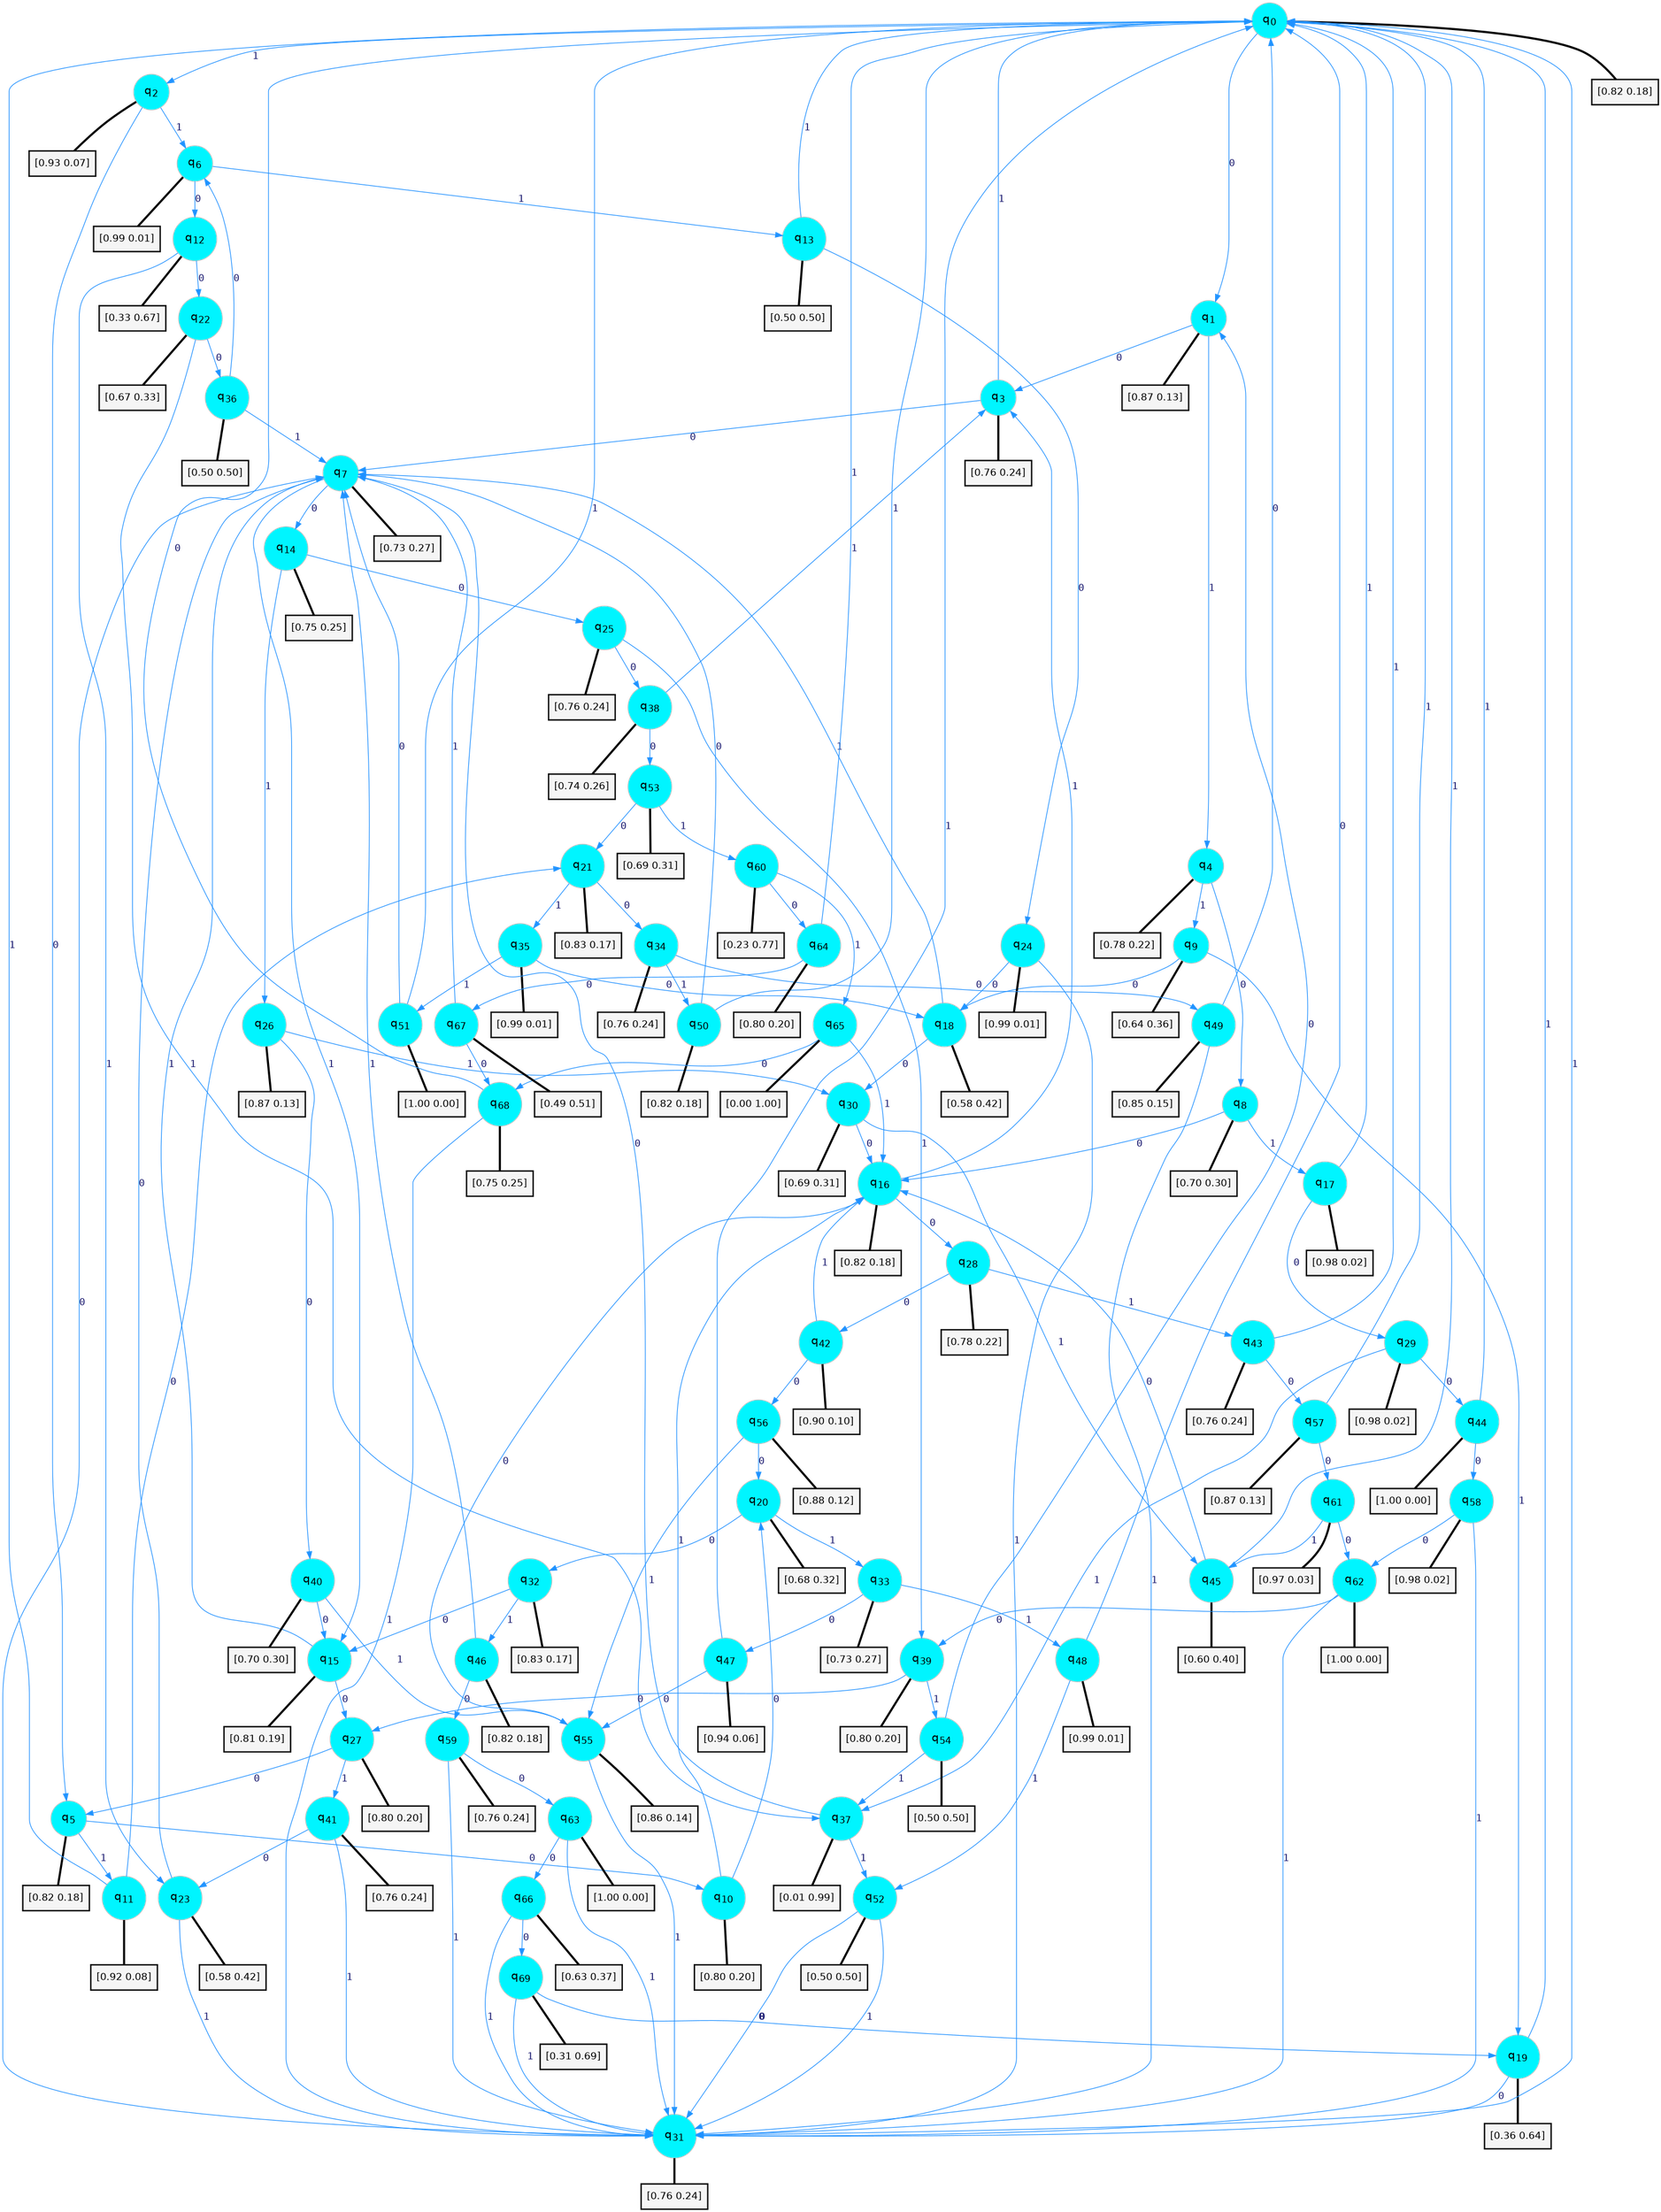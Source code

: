 digraph G {
graph [
bgcolor=transparent, dpi=300, rankdir=TD, size="40,25"];
node [
color=gray, fillcolor=turquoise1, fontcolor=black, fontname=Helvetica, fontsize=16, fontweight=bold, shape=circle, style=filled];
edge [
arrowsize=1, color=dodgerblue1, fontcolor=midnightblue, fontname=courier, fontweight=bold, penwidth=1, style=solid, weight=20];
0[label=<q<SUB>0</SUB>>];
1[label=<q<SUB>1</SUB>>];
2[label=<q<SUB>2</SUB>>];
3[label=<q<SUB>3</SUB>>];
4[label=<q<SUB>4</SUB>>];
5[label=<q<SUB>5</SUB>>];
6[label=<q<SUB>6</SUB>>];
7[label=<q<SUB>7</SUB>>];
8[label=<q<SUB>8</SUB>>];
9[label=<q<SUB>9</SUB>>];
10[label=<q<SUB>10</SUB>>];
11[label=<q<SUB>11</SUB>>];
12[label=<q<SUB>12</SUB>>];
13[label=<q<SUB>13</SUB>>];
14[label=<q<SUB>14</SUB>>];
15[label=<q<SUB>15</SUB>>];
16[label=<q<SUB>16</SUB>>];
17[label=<q<SUB>17</SUB>>];
18[label=<q<SUB>18</SUB>>];
19[label=<q<SUB>19</SUB>>];
20[label=<q<SUB>20</SUB>>];
21[label=<q<SUB>21</SUB>>];
22[label=<q<SUB>22</SUB>>];
23[label=<q<SUB>23</SUB>>];
24[label=<q<SUB>24</SUB>>];
25[label=<q<SUB>25</SUB>>];
26[label=<q<SUB>26</SUB>>];
27[label=<q<SUB>27</SUB>>];
28[label=<q<SUB>28</SUB>>];
29[label=<q<SUB>29</SUB>>];
30[label=<q<SUB>30</SUB>>];
31[label=<q<SUB>31</SUB>>];
32[label=<q<SUB>32</SUB>>];
33[label=<q<SUB>33</SUB>>];
34[label=<q<SUB>34</SUB>>];
35[label=<q<SUB>35</SUB>>];
36[label=<q<SUB>36</SUB>>];
37[label=<q<SUB>37</SUB>>];
38[label=<q<SUB>38</SUB>>];
39[label=<q<SUB>39</SUB>>];
40[label=<q<SUB>40</SUB>>];
41[label=<q<SUB>41</SUB>>];
42[label=<q<SUB>42</SUB>>];
43[label=<q<SUB>43</SUB>>];
44[label=<q<SUB>44</SUB>>];
45[label=<q<SUB>45</SUB>>];
46[label=<q<SUB>46</SUB>>];
47[label=<q<SUB>47</SUB>>];
48[label=<q<SUB>48</SUB>>];
49[label=<q<SUB>49</SUB>>];
50[label=<q<SUB>50</SUB>>];
51[label=<q<SUB>51</SUB>>];
52[label=<q<SUB>52</SUB>>];
53[label=<q<SUB>53</SUB>>];
54[label=<q<SUB>54</SUB>>];
55[label=<q<SUB>55</SUB>>];
56[label=<q<SUB>56</SUB>>];
57[label=<q<SUB>57</SUB>>];
58[label=<q<SUB>58</SUB>>];
59[label=<q<SUB>59</SUB>>];
60[label=<q<SUB>60</SUB>>];
61[label=<q<SUB>61</SUB>>];
62[label=<q<SUB>62</SUB>>];
63[label=<q<SUB>63</SUB>>];
64[label=<q<SUB>64</SUB>>];
65[label=<q<SUB>65</SUB>>];
66[label=<q<SUB>66</SUB>>];
67[label=<q<SUB>67</SUB>>];
68[label=<q<SUB>68</SUB>>];
69[label=<q<SUB>69</SUB>>];
70[label="[0.82 0.18]", shape=box,fontcolor=black, fontname=Helvetica, fontsize=14, penwidth=2, fillcolor=whitesmoke,color=black];
71[label="[0.87 0.13]", shape=box,fontcolor=black, fontname=Helvetica, fontsize=14, penwidth=2, fillcolor=whitesmoke,color=black];
72[label="[0.93 0.07]", shape=box,fontcolor=black, fontname=Helvetica, fontsize=14, penwidth=2, fillcolor=whitesmoke,color=black];
73[label="[0.76 0.24]", shape=box,fontcolor=black, fontname=Helvetica, fontsize=14, penwidth=2, fillcolor=whitesmoke,color=black];
74[label="[0.78 0.22]", shape=box,fontcolor=black, fontname=Helvetica, fontsize=14, penwidth=2, fillcolor=whitesmoke,color=black];
75[label="[0.82 0.18]", shape=box,fontcolor=black, fontname=Helvetica, fontsize=14, penwidth=2, fillcolor=whitesmoke,color=black];
76[label="[0.99 0.01]", shape=box,fontcolor=black, fontname=Helvetica, fontsize=14, penwidth=2, fillcolor=whitesmoke,color=black];
77[label="[0.73 0.27]", shape=box,fontcolor=black, fontname=Helvetica, fontsize=14, penwidth=2, fillcolor=whitesmoke,color=black];
78[label="[0.70 0.30]", shape=box,fontcolor=black, fontname=Helvetica, fontsize=14, penwidth=2, fillcolor=whitesmoke,color=black];
79[label="[0.64 0.36]", shape=box,fontcolor=black, fontname=Helvetica, fontsize=14, penwidth=2, fillcolor=whitesmoke,color=black];
80[label="[0.80 0.20]", shape=box,fontcolor=black, fontname=Helvetica, fontsize=14, penwidth=2, fillcolor=whitesmoke,color=black];
81[label="[0.92 0.08]", shape=box,fontcolor=black, fontname=Helvetica, fontsize=14, penwidth=2, fillcolor=whitesmoke,color=black];
82[label="[0.33 0.67]", shape=box,fontcolor=black, fontname=Helvetica, fontsize=14, penwidth=2, fillcolor=whitesmoke,color=black];
83[label="[0.50 0.50]", shape=box,fontcolor=black, fontname=Helvetica, fontsize=14, penwidth=2, fillcolor=whitesmoke,color=black];
84[label="[0.75 0.25]", shape=box,fontcolor=black, fontname=Helvetica, fontsize=14, penwidth=2, fillcolor=whitesmoke,color=black];
85[label="[0.81 0.19]", shape=box,fontcolor=black, fontname=Helvetica, fontsize=14, penwidth=2, fillcolor=whitesmoke,color=black];
86[label="[0.82 0.18]", shape=box,fontcolor=black, fontname=Helvetica, fontsize=14, penwidth=2, fillcolor=whitesmoke,color=black];
87[label="[0.98 0.02]", shape=box,fontcolor=black, fontname=Helvetica, fontsize=14, penwidth=2, fillcolor=whitesmoke,color=black];
88[label="[0.58 0.42]", shape=box,fontcolor=black, fontname=Helvetica, fontsize=14, penwidth=2, fillcolor=whitesmoke,color=black];
89[label="[0.36 0.64]", shape=box,fontcolor=black, fontname=Helvetica, fontsize=14, penwidth=2, fillcolor=whitesmoke,color=black];
90[label="[0.68 0.32]", shape=box,fontcolor=black, fontname=Helvetica, fontsize=14, penwidth=2, fillcolor=whitesmoke,color=black];
91[label="[0.83 0.17]", shape=box,fontcolor=black, fontname=Helvetica, fontsize=14, penwidth=2, fillcolor=whitesmoke,color=black];
92[label="[0.67 0.33]", shape=box,fontcolor=black, fontname=Helvetica, fontsize=14, penwidth=2, fillcolor=whitesmoke,color=black];
93[label="[0.58 0.42]", shape=box,fontcolor=black, fontname=Helvetica, fontsize=14, penwidth=2, fillcolor=whitesmoke,color=black];
94[label="[0.99 0.01]", shape=box,fontcolor=black, fontname=Helvetica, fontsize=14, penwidth=2, fillcolor=whitesmoke,color=black];
95[label="[0.76 0.24]", shape=box,fontcolor=black, fontname=Helvetica, fontsize=14, penwidth=2, fillcolor=whitesmoke,color=black];
96[label="[0.87 0.13]", shape=box,fontcolor=black, fontname=Helvetica, fontsize=14, penwidth=2, fillcolor=whitesmoke,color=black];
97[label="[0.80 0.20]", shape=box,fontcolor=black, fontname=Helvetica, fontsize=14, penwidth=2, fillcolor=whitesmoke,color=black];
98[label="[0.78 0.22]", shape=box,fontcolor=black, fontname=Helvetica, fontsize=14, penwidth=2, fillcolor=whitesmoke,color=black];
99[label="[0.98 0.02]", shape=box,fontcolor=black, fontname=Helvetica, fontsize=14, penwidth=2, fillcolor=whitesmoke,color=black];
100[label="[0.69 0.31]", shape=box,fontcolor=black, fontname=Helvetica, fontsize=14, penwidth=2, fillcolor=whitesmoke,color=black];
101[label="[0.76 0.24]", shape=box,fontcolor=black, fontname=Helvetica, fontsize=14, penwidth=2, fillcolor=whitesmoke,color=black];
102[label="[0.83 0.17]", shape=box,fontcolor=black, fontname=Helvetica, fontsize=14, penwidth=2, fillcolor=whitesmoke,color=black];
103[label="[0.73 0.27]", shape=box,fontcolor=black, fontname=Helvetica, fontsize=14, penwidth=2, fillcolor=whitesmoke,color=black];
104[label="[0.76 0.24]", shape=box,fontcolor=black, fontname=Helvetica, fontsize=14, penwidth=2, fillcolor=whitesmoke,color=black];
105[label="[0.99 0.01]", shape=box,fontcolor=black, fontname=Helvetica, fontsize=14, penwidth=2, fillcolor=whitesmoke,color=black];
106[label="[0.50 0.50]", shape=box,fontcolor=black, fontname=Helvetica, fontsize=14, penwidth=2, fillcolor=whitesmoke,color=black];
107[label="[0.01 0.99]", shape=box,fontcolor=black, fontname=Helvetica, fontsize=14, penwidth=2, fillcolor=whitesmoke,color=black];
108[label="[0.74 0.26]", shape=box,fontcolor=black, fontname=Helvetica, fontsize=14, penwidth=2, fillcolor=whitesmoke,color=black];
109[label="[0.80 0.20]", shape=box,fontcolor=black, fontname=Helvetica, fontsize=14, penwidth=2, fillcolor=whitesmoke,color=black];
110[label="[0.70 0.30]", shape=box,fontcolor=black, fontname=Helvetica, fontsize=14, penwidth=2, fillcolor=whitesmoke,color=black];
111[label="[0.76 0.24]", shape=box,fontcolor=black, fontname=Helvetica, fontsize=14, penwidth=2, fillcolor=whitesmoke,color=black];
112[label="[0.90 0.10]", shape=box,fontcolor=black, fontname=Helvetica, fontsize=14, penwidth=2, fillcolor=whitesmoke,color=black];
113[label="[0.76 0.24]", shape=box,fontcolor=black, fontname=Helvetica, fontsize=14, penwidth=2, fillcolor=whitesmoke,color=black];
114[label="[1.00 0.00]", shape=box,fontcolor=black, fontname=Helvetica, fontsize=14, penwidth=2, fillcolor=whitesmoke,color=black];
115[label="[0.60 0.40]", shape=box,fontcolor=black, fontname=Helvetica, fontsize=14, penwidth=2, fillcolor=whitesmoke,color=black];
116[label="[0.82 0.18]", shape=box,fontcolor=black, fontname=Helvetica, fontsize=14, penwidth=2, fillcolor=whitesmoke,color=black];
117[label="[0.94 0.06]", shape=box,fontcolor=black, fontname=Helvetica, fontsize=14, penwidth=2, fillcolor=whitesmoke,color=black];
118[label="[0.99 0.01]", shape=box,fontcolor=black, fontname=Helvetica, fontsize=14, penwidth=2, fillcolor=whitesmoke,color=black];
119[label="[0.85 0.15]", shape=box,fontcolor=black, fontname=Helvetica, fontsize=14, penwidth=2, fillcolor=whitesmoke,color=black];
120[label="[0.82 0.18]", shape=box,fontcolor=black, fontname=Helvetica, fontsize=14, penwidth=2, fillcolor=whitesmoke,color=black];
121[label="[1.00 0.00]", shape=box,fontcolor=black, fontname=Helvetica, fontsize=14, penwidth=2, fillcolor=whitesmoke,color=black];
122[label="[0.50 0.50]", shape=box,fontcolor=black, fontname=Helvetica, fontsize=14, penwidth=2, fillcolor=whitesmoke,color=black];
123[label="[0.69 0.31]", shape=box,fontcolor=black, fontname=Helvetica, fontsize=14, penwidth=2, fillcolor=whitesmoke,color=black];
124[label="[0.50 0.50]", shape=box,fontcolor=black, fontname=Helvetica, fontsize=14, penwidth=2, fillcolor=whitesmoke,color=black];
125[label="[0.86 0.14]", shape=box,fontcolor=black, fontname=Helvetica, fontsize=14, penwidth=2, fillcolor=whitesmoke,color=black];
126[label="[0.88 0.12]", shape=box,fontcolor=black, fontname=Helvetica, fontsize=14, penwidth=2, fillcolor=whitesmoke,color=black];
127[label="[0.87 0.13]", shape=box,fontcolor=black, fontname=Helvetica, fontsize=14, penwidth=2, fillcolor=whitesmoke,color=black];
128[label="[0.98 0.02]", shape=box,fontcolor=black, fontname=Helvetica, fontsize=14, penwidth=2, fillcolor=whitesmoke,color=black];
129[label="[0.76 0.24]", shape=box,fontcolor=black, fontname=Helvetica, fontsize=14, penwidth=2, fillcolor=whitesmoke,color=black];
130[label="[0.23 0.77]", shape=box,fontcolor=black, fontname=Helvetica, fontsize=14, penwidth=2, fillcolor=whitesmoke,color=black];
131[label="[0.97 0.03]", shape=box,fontcolor=black, fontname=Helvetica, fontsize=14, penwidth=2, fillcolor=whitesmoke,color=black];
132[label="[1.00 0.00]", shape=box,fontcolor=black, fontname=Helvetica, fontsize=14, penwidth=2, fillcolor=whitesmoke,color=black];
133[label="[1.00 0.00]", shape=box,fontcolor=black, fontname=Helvetica, fontsize=14, penwidth=2, fillcolor=whitesmoke,color=black];
134[label="[0.80 0.20]", shape=box,fontcolor=black, fontname=Helvetica, fontsize=14, penwidth=2, fillcolor=whitesmoke,color=black];
135[label="[0.00 1.00]", shape=box,fontcolor=black, fontname=Helvetica, fontsize=14, penwidth=2, fillcolor=whitesmoke,color=black];
136[label="[0.63 0.37]", shape=box,fontcolor=black, fontname=Helvetica, fontsize=14, penwidth=2, fillcolor=whitesmoke,color=black];
137[label="[0.49 0.51]", shape=box,fontcolor=black, fontname=Helvetica, fontsize=14, penwidth=2, fillcolor=whitesmoke,color=black];
138[label="[0.75 0.25]", shape=box,fontcolor=black, fontname=Helvetica, fontsize=14, penwidth=2, fillcolor=whitesmoke,color=black];
139[label="[0.31 0.69]", shape=box,fontcolor=black, fontname=Helvetica, fontsize=14, penwidth=2, fillcolor=whitesmoke,color=black];
0->1 [label=0];
0->2 [label=1];
0->70 [arrowhead=none, penwidth=3,color=black];
1->3 [label=0];
1->4 [label=1];
1->71 [arrowhead=none, penwidth=3,color=black];
2->5 [label=0];
2->6 [label=1];
2->72 [arrowhead=none, penwidth=3,color=black];
3->7 [label=0];
3->0 [label=1];
3->73 [arrowhead=none, penwidth=3,color=black];
4->8 [label=0];
4->9 [label=1];
4->74 [arrowhead=none, penwidth=3,color=black];
5->10 [label=0];
5->11 [label=1];
5->75 [arrowhead=none, penwidth=3,color=black];
6->12 [label=0];
6->13 [label=1];
6->76 [arrowhead=none, penwidth=3,color=black];
7->14 [label=0];
7->15 [label=1];
7->77 [arrowhead=none, penwidth=3,color=black];
8->16 [label=0];
8->17 [label=1];
8->78 [arrowhead=none, penwidth=3,color=black];
9->18 [label=0];
9->19 [label=1];
9->79 [arrowhead=none, penwidth=3,color=black];
10->20 [label=0];
10->16 [label=1];
10->80 [arrowhead=none, penwidth=3,color=black];
11->21 [label=0];
11->0 [label=1];
11->81 [arrowhead=none, penwidth=3,color=black];
12->22 [label=0];
12->23 [label=1];
12->82 [arrowhead=none, penwidth=3,color=black];
13->24 [label=0];
13->0 [label=1];
13->83 [arrowhead=none, penwidth=3,color=black];
14->25 [label=0];
14->26 [label=1];
14->84 [arrowhead=none, penwidth=3,color=black];
15->27 [label=0];
15->7 [label=1];
15->85 [arrowhead=none, penwidth=3,color=black];
16->28 [label=0];
16->3 [label=1];
16->86 [arrowhead=none, penwidth=3,color=black];
17->29 [label=0];
17->0 [label=1];
17->87 [arrowhead=none, penwidth=3,color=black];
18->30 [label=0];
18->7 [label=1];
18->88 [arrowhead=none, penwidth=3,color=black];
19->31 [label=0];
19->0 [label=1];
19->89 [arrowhead=none, penwidth=3,color=black];
20->32 [label=0];
20->33 [label=1];
20->90 [arrowhead=none, penwidth=3,color=black];
21->34 [label=0];
21->35 [label=1];
21->91 [arrowhead=none, penwidth=3,color=black];
22->36 [label=0];
22->37 [label=1];
22->92 [arrowhead=none, penwidth=3,color=black];
23->7 [label=0];
23->31 [label=1];
23->93 [arrowhead=none, penwidth=3,color=black];
24->18 [label=0];
24->31 [label=1];
24->94 [arrowhead=none, penwidth=3,color=black];
25->38 [label=0];
25->39 [label=1];
25->95 [arrowhead=none, penwidth=3,color=black];
26->40 [label=0];
26->30 [label=1];
26->96 [arrowhead=none, penwidth=3,color=black];
27->5 [label=0];
27->41 [label=1];
27->97 [arrowhead=none, penwidth=3,color=black];
28->42 [label=0];
28->43 [label=1];
28->98 [arrowhead=none, penwidth=3,color=black];
29->44 [label=0];
29->37 [label=1];
29->99 [arrowhead=none, penwidth=3,color=black];
30->16 [label=0];
30->45 [label=1];
30->100 [arrowhead=none, penwidth=3,color=black];
31->7 [label=0];
31->0 [label=1];
31->101 [arrowhead=none, penwidth=3,color=black];
32->15 [label=0];
32->46 [label=1];
32->102 [arrowhead=none, penwidth=3,color=black];
33->47 [label=0];
33->48 [label=1];
33->103 [arrowhead=none, penwidth=3,color=black];
34->49 [label=0];
34->50 [label=1];
34->104 [arrowhead=none, penwidth=3,color=black];
35->18 [label=0];
35->51 [label=1];
35->105 [arrowhead=none, penwidth=3,color=black];
36->6 [label=0];
36->7 [label=1];
36->106 [arrowhead=none, penwidth=3,color=black];
37->7 [label=0];
37->52 [label=1];
37->107 [arrowhead=none, penwidth=3,color=black];
38->53 [label=0];
38->3 [label=1];
38->108 [arrowhead=none, penwidth=3,color=black];
39->27 [label=0];
39->54 [label=1];
39->109 [arrowhead=none, penwidth=3,color=black];
40->15 [label=0];
40->55 [label=1];
40->110 [arrowhead=none, penwidth=3,color=black];
41->23 [label=0];
41->31 [label=1];
41->111 [arrowhead=none, penwidth=3,color=black];
42->56 [label=0];
42->16 [label=1];
42->112 [arrowhead=none, penwidth=3,color=black];
43->57 [label=0];
43->0 [label=1];
43->113 [arrowhead=none, penwidth=3,color=black];
44->58 [label=0];
44->0 [label=1];
44->114 [arrowhead=none, penwidth=3,color=black];
45->16 [label=0];
45->0 [label=1];
45->115 [arrowhead=none, penwidth=3,color=black];
46->59 [label=0];
46->7 [label=1];
46->116 [arrowhead=none, penwidth=3,color=black];
47->55 [label=0];
47->0 [label=1];
47->117 [arrowhead=none, penwidth=3,color=black];
48->0 [label=0];
48->52 [label=1];
48->118 [arrowhead=none, penwidth=3,color=black];
49->0 [label=0];
49->31 [label=1];
49->119 [arrowhead=none, penwidth=3,color=black];
50->7 [label=0];
50->0 [label=1];
50->120 [arrowhead=none, penwidth=3,color=black];
51->7 [label=0];
51->0 [label=1];
51->121 [arrowhead=none, penwidth=3,color=black];
52->31 [label=0];
52->31 [label=1];
52->122 [arrowhead=none, penwidth=3,color=black];
53->21 [label=0];
53->60 [label=1];
53->123 [arrowhead=none, penwidth=3,color=black];
54->1 [label=0];
54->37 [label=1];
54->124 [arrowhead=none, penwidth=3,color=black];
55->16 [label=0];
55->31 [label=1];
55->125 [arrowhead=none, penwidth=3,color=black];
56->20 [label=0];
56->55 [label=1];
56->126 [arrowhead=none, penwidth=3,color=black];
57->61 [label=0];
57->0 [label=1];
57->127 [arrowhead=none, penwidth=3,color=black];
58->62 [label=0];
58->31 [label=1];
58->128 [arrowhead=none, penwidth=3,color=black];
59->63 [label=0];
59->31 [label=1];
59->129 [arrowhead=none, penwidth=3,color=black];
60->64 [label=0];
60->65 [label=1];
60->130 [arrowhead=none, penwidth=3,color=black];
61->62 [label=0];
61->45 [label=1];
61->131 [arrowhead=none, penwidth=3,color=black];
62->39 [label=0];
62->31 [label=1];
62->132 [arrowhead=none, penwidth=3,color=black];
63->66 [label=0];
63->31 [label=1];
63->133 [arrowhead=none, penwidth=3,color=black];
64->67 [label=0];
64->0 [label=1];
64->134 [arrowhead=none, penwidth=3,color=black];
65->68 [label=0];
65->16 [label=1];
65->135 [arrowhead=none, penwidth=3,color=black];
66->69 [label=0];
66->31 [label=1];
66->136 [arrowhead=none, penwidth=3,color=black];
67->68 [label=0];
67->7 [label=1];
67->137 [arrowhead=none, penwidth=3,color=black];
68->0 [label=0];
68->31 [label=1];
68->138 [arrowhead=none, penwidth=3,color=black];
69->19 [label=0];
69->31 [label=1];
69->139 [arrowhead=none, penwidth=3,color=black];
}
